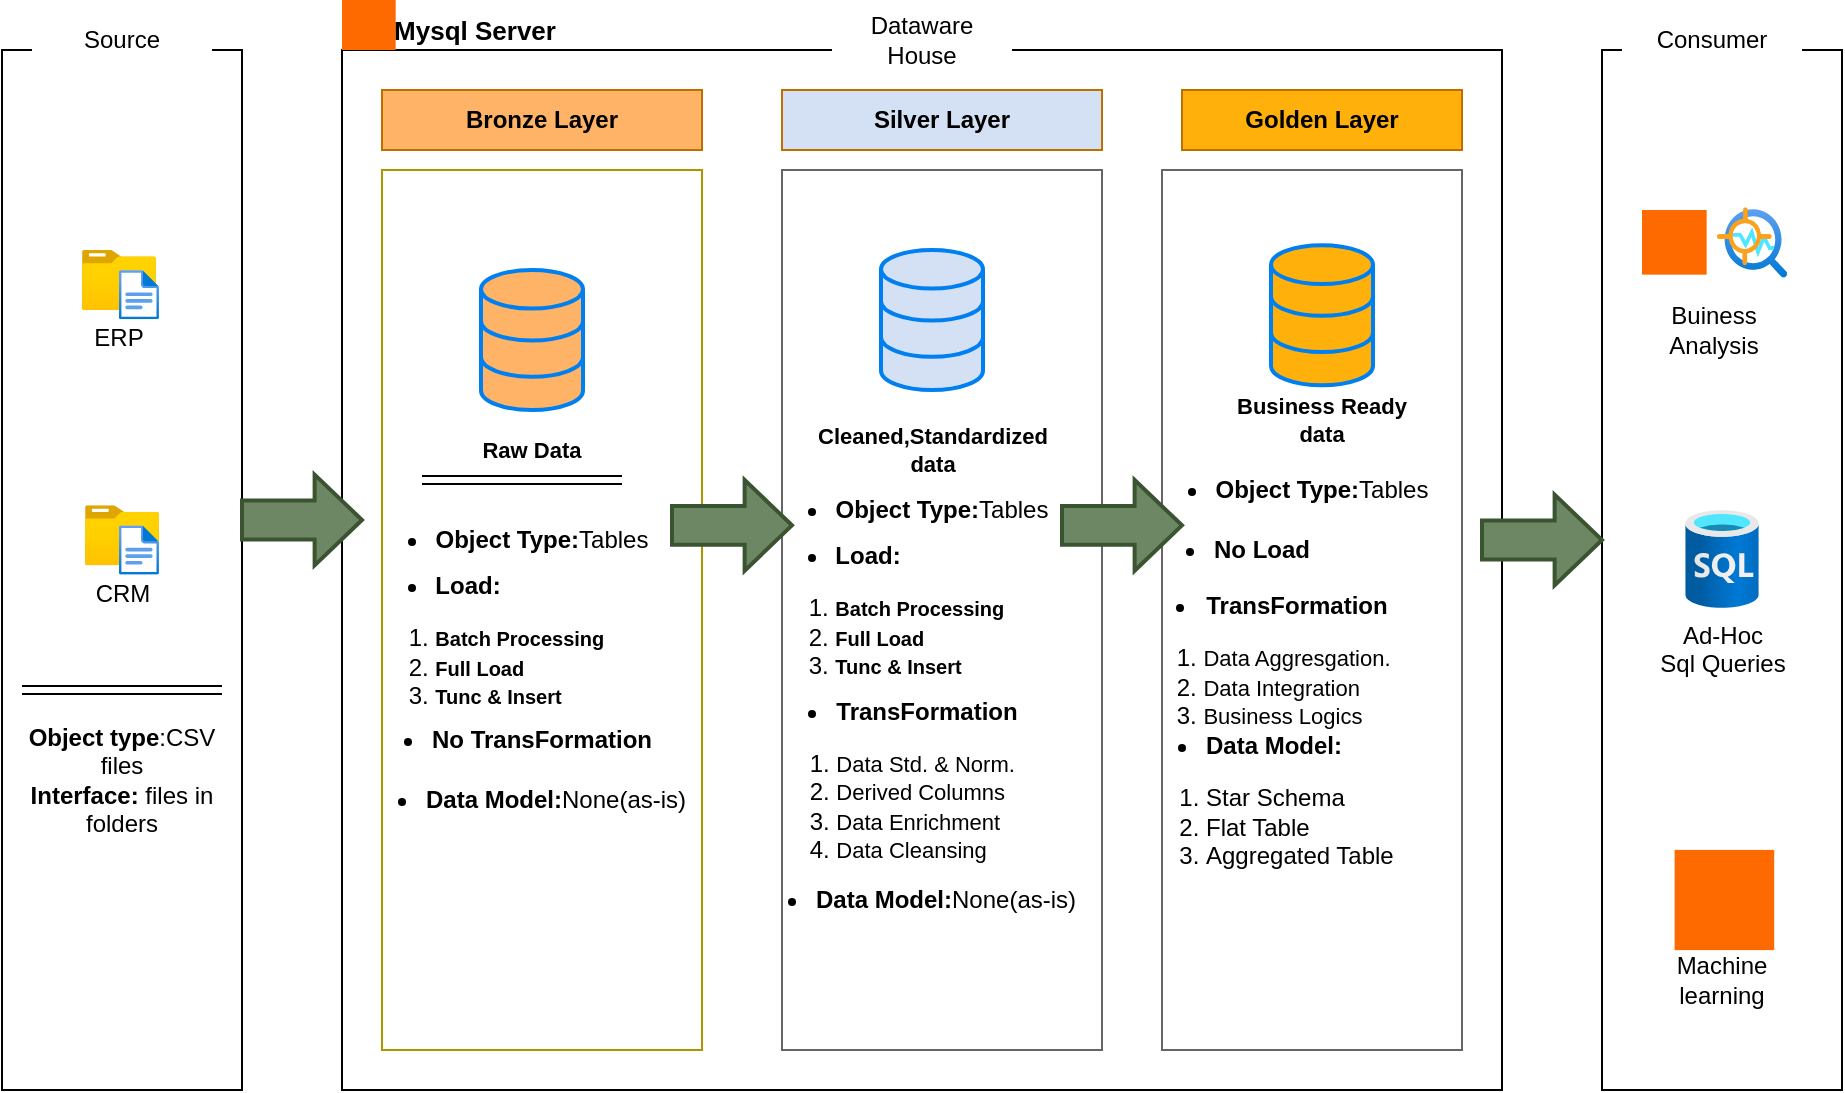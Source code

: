 <mxfile version="28.0.6">
  <diagram name="Page-1" id="IblqqW6ehxG3_15kW-2k">
    <mxGraphModel dx="1042" dy="626" grid="1" gridSize="10" guides="1" tooltips="1" connect="1" arrows="1" fold="1" page="1" pageScale="1" pageWidth="850" pageHeight="1100" math="0" shadow="0">
      <root>
        <mxCell id="0" />
        <mxCell id="1" parent="0" />
        <mxCell id="WkAU_lrPhm98xwLYV3L1-1" value="" style="rounded=0;whiteSpace=wrap;html=1;" parent="1" vertex="1">
          <mxGeometry x="60" y="160" width="120" height="520" as="geometry" />
        </mxCell>
        <mxCell id="WkAU_lrPhm98xwLYV3L1-2" value="Source" style="text;html=1;align=center;verticalAlign=middle;whiteSpace=wrap;rounded=0;fillColor=default;" parent="1" vertex="1">
          <mxGeometry x="75" y="140" width="90" height="30" as="geometry" />
        </mxCell>
        <mxCell id="WkAU_lrPhm98xwLYV3L1-4" value="" style="rounded=0;whiteSpace=wrap;html=1;" parent="1" vertex="1">
          <mxGeometry x="230" y="160" width="580" height="520" as="geometry" />
        </mxCell>
        <mxCell id="WkAU_lrPhm98xwLYV3L1-5" value="Dataware House" style="text;html=1;align=center;verticalAlign=middle;whiteSpace=wrap;rounded=0;fillColor=default;" parent="1" vertex="1">
          <mxGeometry x="475" y="140" width="90" height="30" as="geometry" />
        </mxCell>
        <mxCell id="WkAU_lrPhm98xwLYV3L1-6" value="" style="rounded=0;whiteSpace=wrap;html=1;" parent="1" vertex="1">
          <mxGeometry x="860" y="160" width="120" height="520" as="geometry" />
        </mxCell>
        <mxCell id="WkAU_lrPhm98xwLYV3L1-7" value="Consumer" style="text;html=1;align=center;verticalAlign=middle;whiteSpace=wrap;rounded=0;fillColor=default;" parent="1" vertex="1">
          <mxGeometry x="870" y="140" width="90" height="30" as="geometry" />
        </mxCell>
        <mxCell id="WkAU_lrPhm98xwLYV3L1-8" value="Bronze Layer" style="rounded=0;whiteSpace=wrap;html=1;fillColor=#FFB366;fontColor=#000000;strokeColor=#BD7000;fillStyle=solid;fontStyle=1" parent="1" vertex="1">
          <mxGeometry x="250" y="180" width="160" height="30" as="geometry" />
        </mxCell>
        <mxCell id="WkAU_lrPhm98xwLYV3L1-9" value="" style="rounded=0;whiteSpace=wrap;html=1;fillStyle=solid;fillColor=#FFFFFF;fontColor=#000000;strokeColor=#B09500;labelBackgroundColor=none;" parent="1" vertex="1">
          <mxGeometry x="250" y="220" width="160" height="440" as="geometry" />
        </mxCell>
        <mxCell id="WkAU_lrPhm98xwLYV3L1-10" value="Silver&lt;font style=&quot;color: rgb(0, 0, 0);&quot;&gt;&amp;nbsp;Layer&lt;/font&gt;" style="rounded=0;whiteSpace=wrap;html=1;fillColor=#D4E1F5;fontColor=#000000;strokeColor=#BD7000;fillStyle=solid;fontStyle=1" parent="1" vertex="1">
          <mxGeometry x="450" y="180" width="160" height="30" as="geometry" />
        </mxCell>
        <mxCell id="WkAU_lrPhm98xwLYV3L1-11" value="" style="rounded=0;whiteSpace=wrap;html=1;fillStyle=solid;fillColor=#FFFFFF;fontColor=#333333;strokeColor=#666666;" parent="1" vertex="1">
          <mxGeometry x="450" y="220" width="160" height="440" as="geometry" />
        </mxCell>
        <mxCell id="WkAU_lrPhm98xwLYV3L1-12" value="Golden Layer" style="rounded=0;whiteSpace=wrap;html=1;fillColor=#FFB00A;fontColor=#000000;strokeColor=#BD7000;fillStyle=solid;fontStyle=1" parent="1" vertex="1">
          <mxGeometry x="650" y="180" width="140" height="30" as="geometry" />
        </mxCell>
        <mxCell id="WkAU_lrPhm98xwLYV3L1-13" value="" style="rounded=0;whiteSpace=wrap;html=1;fillStyle=solid;fillColor=#FFFFFF;fontColor=#000000;strokeColor=#666666;" parent="1" vertex="1">
          <mxGeometry x="640" y="220" width="150" height="440" as="geometry" />
        </mxCell>
        <mxCell id="WkAU_lrPhm98xwLYV3L1-19" value="" style="shape=link;html=1;rounded=0;" parent="1" edge="1">
          <mxGeometry width="100" relative="1" as="geometry">
            <mxPoint x="70" y="480" as="sourcePoint" />
            <mxPoint x="170" y="480" as="targetPoint" />
          </mxGeometry>
        </mxCell>
        <mxCell id="WkAU_lrPhm98xwLYV3L1-20" value="&lt;b&gt;Object type&lt;/b&gt;:CSV files&lt;div&gt;&lt;b&gt;Interface:&lt;/b&gt; files in folders&lt;/div&gt;" style="text;html=1;align=center;verticalAlign=middle;whiteSpace=wrap;rounded=0;" parent="1" vertex="1">
          <mxGeometry x="60" y="510" width="120" height="30" as="geometry" />
        </mxCell>
        <mxCell id="WkAU_lrPhm98xwLYV3L1-21" value="" style="html=1;verticalLabelPosition=bottom;align=center;labelBackgroundColor=#ffffff;verticalAlign=top;strokeWidth=2;strokeColor=#0080F0;shadow=0;dashed=0;shape=mxgraph.ios7.icons.data;fillColor=#FFB366;" parent="1" vertex="1">
          <mxGeometry x="299.5" y="270" width="51" height="70" as="geometry" />
        </mxCell>
        <mxCell id="WkAU_lrPhm98xwLYV3L1-22" value="" style="html=1;verticalLabelPosition=bottom;align=center;labelBackgroundColor=#ffffff;verticalAlign=top;strokeWidth=2;strokeColor=#0080F0;shadow=0;dashed=0;shape=mxgraph.ios7.icons.data;fillColor=#D4E1F5;" parent="1" vertex="1">
          <mxGeometry x="499.5" y="260" width="51" height="70" as="geometry" />
        </mxCell>
        <mxCell id="WkAU_lrPhm98xwLYV3L1-23" value="" style="html=1;verticalLabelPosition=bottom;align=center;labelBackgroundColor=#ffffff;verticalAlign=top;strokeWidth=2;strokeColor=#0080F0;shadow=0;dashed=0;shape=mxgraph.ios7.icons.data;fillColor=#FFB00A;" parent="1" vertex="1">
          <mxGeometry x="694.5" y="257.67" width="51" height="70" as="geometry" />
        </mxCell>
        <mxCell id="WkAU_lrPhm98xwLYV3L1-24" value="&lt;font style=&quot;color: rgb(0, 0, 0);&quot;&gt;Raw Data&lt;/font&gt;" style="text;html=1;align=center;verticalAlign=middle;whiteSpace=wrap;rounded=0;fontStyle=1;fontSize=11;" parent="1" vertex="1">
          <mxGeometry x="280" y="345" width="90" height="30" as="geometry" />
        </mxCell>
        <mxCell id="WkAU_lrPhm98xwLYV3L1-25" value="&lt;font&gt;Cleaned,Standardized data&lt;/font&gt;" style="text;html=1;align=center;verticalAlign=middle;whiteSpace=wrap;rounded=0;fontStyle=1;fontColor=#000000;fontSize=11;" parent="1" vertex="1">
          <mxGeometry x="469.75" y="345" width="110.5" height="30" as="geometry" />
        </mxCell>
        <mxCell id="WkAU_lrPhm98xwLYV3L1-26" value="&lt;font&gt;Business Ready data&lt;/font&gt;" style="text;html=1;align=center;verticalAlign=middle;whiteSpace=wrap;rounded=0;fontStyle=1;fontSize=11;fontColor=#000000;" parent="1" vertex="1">
          <mxGeometry x="675" y="330" width="90" height="30" as="geometry" />
        </mxCell>
        <mxCell id="WkAU_lrPhm98xwLYV3L1-27" value="" style="shape=mxgraph.arrows.arrow_right;html=1;verticalLabelPosition=bottom;verticalAlign=top;strokeWidth=2;strokeColor=#3A5431;fillColor=#6d8764;fontColor=#ffffff;" parent="1" vertex="1">
          <mxGeometry x="180" y="372.32" width="60" height="45.35" as="geometry" />
        </mxCell>
        <mxCell id="WkAU_lrPhm98xwLYV3L1-30" value="" style="shape=mxgraph.arrows.arrow_right;html=1;verticalLabelPosition=bottom;verticalAlign=top;strokeWidth=2;strokeColor=#3A5431;fillColor=#6d8764;fontColor=#ffffff;" parent="1" vertex="1">
          <mxGeometry x="395" y="375" width="60" height="45.35" as="geometry" />
        </mxCell>
        <mxCell id="WkAU_lrPhm98xwLYV3L1-31" value="" style="shape=mxgraph.arrows.arrow_right;html=1;verticalLabelPosition=bottom;verticalAlign=top;strokeWidth=2;strokeColor=#3A5431;fillColor=#6d8764;fontColor=#ffffff;" parent="1" vertex="1">
          <mxGeometry x="590" y="375" width="60" height="45.35" as="geometry" />
        </mxCell>
        <mxCell id="WkAU_lrPhm98xwLYV3L1-32" value="" style="shape=mxgraph.arrows.arrow_right;html=1;verticalLabelPosition=bottom;verticalAlign=top;strokeWidth=2;strokeColor=#3A5431;fillColor=#6d8764;fontColor=#ffffff;" parent="1" vertex="1">
          <mxGeometry x="800" y="382.33" width="60" height="45.35" as="geometry" />
        </mxCell>
        <mxCell id="WkAU_lrPhm98xwLYV3L1-33" value="" style="shape=link;html=1;rounded=0;strokeColor=#000000;" parent="1" edge="1">
          <mxGeometry width="100" relative="1" as="geometry">
            <mxPoint x="270" y="375" as="sourcePoint" />
            <mxPoint x="370" y="375" as="targetPoint" />
            <Array as="points" />
          </mxGeometry>
        </mxCell>
        <mxCell id="WkAU_lrPhm98xwLYV3L1-46" value="&lt;ul&gt;&lt;li&gt;&lt;font style=&quot;&quot;&gt;&lt;b&gt;&lt;font style=&quot;&quot;&gt;Object Type:&lt;/font&gt;&lt;/b&gt;Tables&lt;/font&gt;&lt;/li&gt;&lt;/ul&gt;" style="text;html=1;align=center;verticalAlign=middle;whiteSpace=wrap;rounded=0;fontColor=#000000;" parent="1" vertex="1">
          <mxGeometry x="230" y="390" width="160" height="30" as="geometry" />
        </mxCell>
        <mxCell id="WkAU_lrPhm98xwLYV3L1-49" value="&lt;ul&gt;&lt;li&gt;&lt;font style=&quot;&quot;&gt;&lt;b&gt;&lt;font style=&quot;color: rgb(0, 0, 0);&quot;&gt;&lt;font&gt;Load&lt;/font&gt;:&lt;span style=&quot;white-space: pre;&quot;&gt;&#x9;&lt;/span&gt;&lt;span style=&quot;white-space: pre;&quot;&gt;&#x9;&lt;/span&gt;&lt;span style=&quot;white-space: pre;&quot;&gt;&#x9;&lt;/span&gt;&lt;/font&gt;&lt;/b&gt;&lt;/font&gt;&lt;/li&gt;&lt;/ul&gt;&lt;ol&gt;&lt;li style=&quot;text-align: left;&quot;&gt;&lt;b style=&quot;background-color: transparent;&quot;&gt;&lt;font style=&quot;font-size: 10px; color: rgb(0, 0, 0);&quot;&gt;Batch Processing&amp;nbsp;&lt;/font&gt;&lt;/b&gt;&lt;/li&gt;&lt;li style=&quot;text-align: left;&quot;&gt;&lt;b style=&quot;background-color: transparent;&quot;&gt;&lt;font style=&quot;font-size: 10px; color: rgb(0, 0, 0);&quot;&gt;Full Load&lt;/font&gt;&lt;/b&gt;&lt;/li&gt;&lt;li style=&quot;text-align: left;&quot;&gt;&lt;b style=&quot;background-color: transparent;&quot;&gt;&lt;font style=&quot;font-size: 10px; color: rgb(0, 0, 0);&quot;&gt;Tunc &amp;amp; Insert&lt;/font&gt;&lt;/b&gt;&lt;/li&gt;&lt;/ol&gt;" style="text;html=1;align=center;verticalAlign=middle;whiteSpace=wrap;rounded=0;fontColor=#000000;" parent="1" vertex="1">
          <mxGeometry x="230" y="440" width="160" height="30" as="geometry" />
        </mxCell>
        <mxCell id="WkAU_lrPhm98xwLYV3L1-50" value="&lt;ul&gt;&lt;li&gt;&lt;font style=&quot;color: rgb(0, 0, 0);&quot;&gt;&lt;b&gt;No TransFormation&lt;/b&gt;&lt;/font&gt;&lt;/li&gt;&lt;/ul&gt;" style="text;html=1;align=center;verticalAlign=middle;whiteSpace=wrap;rounded=0;fontColor=#000000;" parent="1" vertex="1">
          <mxGeometry x="230" y="490" width="160" height="30" as="geometry" />
        </mxCell>
        <mxCell id="WkAU_lrPhm98xwLYV3L1-51" value="&lt;ul&gt;&lt;li&gt;&lt;font style=&quot;&quot;&gt;&lt;font style=&quot;&quot;&gt;&lt;b&gt;Data Model:&lt;/b&gt;None(as-is)&lt;/font&gt;&lt;/font&gt;&lt;/li&gt;&lt;/ul&gt;" style="text;html=1;align=left;verticalAlign=middle;whiteSpace=wrap;rounded=0;fontColor=#000000;" parent="1" vertex="1">
          <mxGeometry x="230" y="520" width="180" height="30" as="geometry" />
        </mxCell>
        <mxCell id="WkAU_lrPhm98xwLYV3L1-59" value="&lt;ul&gt;&lt;li&gt;&lt;font style=&quot;&quot;&gt;&lt;font style=&quot;&quot;&gt;&lt;b&gt;Data Model:&lt;/b&gt;None(as-is)&lt;/font&gt;&lt;/font&gt;&lt;/li&gt;&lt;/ul&gt;" style="text;html=1;align=left;verticalAlign=middle;whiteSpace=wrap;rounded=0;fontColor=#000000;" parent="1" vertex="1">
          <mxGeometry x="425" y="570" width="180" height="30" as="geometry" />
        </mxCell>
        <mxCell id="WkAU_lrPhm98xwLYV3L1-60" value="&lt;ul&gt;&lt;li&gt;&lt;font style=&quot;&quot;&gt;&lt;b&gt;&lt;font style=&quot;&quot;&gt;Object Type:&lt;/font&gt;&lt;/b&gt;Tables&lt;/font&gt;&lt;/li&gt;&lt;/ul&gt;" style="text;html=1;align=center;verticalAlign=middle;whiteSpace=wrap;rounded=0;fontColor=#000000;" parent="1" vertex="1">
          <mxGeometry x="430" y="375" width="160" height="30" as="geometry" />
        </mxCell>
        <mxCell id="WkAU_lrPhm98xwLYV3L1-62" value="&lt;ul&gt;&lt;li&gt;&lt;font style=&quot;color: rgb(0, 0, 0);&quot;&gt;&lt;b&gt;TransFormation&lt;/b&gt;&lt;/font&gt;&lt;/li&gt;&lt;/ul&gt;&lt;ol&gt;&lt;li style=&quot;text-align: left;&quot;&gt;&lt;font style=&quot;font-size: 11px;&quot; color=&quot;#000000&quot;&gt;Data Std. &amp;amp; Norm.&lt;/font&gt;&lt;/li&gt;&lt;li style=&quot;text-align: left;&quot;&gt;&lt;font style=&quot;font-size: 11px;&quot; color=&quot;#000000&quot;&gt;Derived Columns&lt;/font&gt;&lt;/li&gt;&lt;li style=&quot;text-align: left;&quot;&gt;&lt;font style=&quot;font-size: 11px;&quot; color=&quot;#000000&quot;&gt;Data Enrichment&lt;/font&gt;&lt;/li&gt;&lt;li style=&quot;text-align: left;&quot;&gt;&lt;font style=&quot;font-size: 11px;&quot; color=&quot;#000000&quot;&gt;Data Cleansing&lt;/font&gt;&lt;/li&gt;&lt;/ol&gt;" style="text;html=1;align=center;verticalAlign=middle;whiteSpace=wrap;rounded=0;fontColor=#000000;" parent="1" vertex="1">
          <mxGeometry x="425" y="520" width="155" height="10" as="geometry" />
        </mxCell>
        <mxCell id="WkAU_lrPhm98xwLYV3L1-69" value="&lt;ul&gt;&lt;li&gt;&lt;font style=&quot;&quot;&gt;&lt;b&gt;&lt;font style=&quot;color: rgb(0, 0, 0);&quot;&gt;&lt;font&gt;Load&lt;/font&gt;:&lt;span style=&quot;white-space: pre;&quot;&gt;&#x9;&lt;/span&gt;&lt;span style=&quot;white-space: pre;&quot;&gt;&#x9;&lt;/span&gt;&lt;span style=&quot;white-space: pre;&quot;&gt;&#x9;&lt;/span&gt;&lt;/font&gt;&lt;/b&gt;&lt;/font&gt;&lt;/li&gt;&lt;/ul&gt;&lt;ol&gt;&lt;li style=&quot;text-align: left;&quot;&gt;&lt;b style=&quot;background-color: transparent;&quot;&gt;&lt;font style=&quot;font-size: 10px; color: rgb(0, 0, 0);&quot;&gt;Batch Processing&amp;nbsp;&lt;/font&gt;&lt;/b&gt;&lt;/li&gt;&lt;li style=&quot;text-align: left;&quot;&gt;&lt;b style=&quot;background-color: transparent;&quot;&gt;&lt;font style=&quot;font-size: 10px; color: rgb(0, 0, 0);&quot;&gt;Full Load&lt;/font&gt;&lt;/b&gt;&lt;/li&gt;&lt;li style=&quot;text-align: left;&quot;&gt;&lt;b style=&quot;background-color: transparent;&quot;&gt;&lt;font style=&quot;font-size: 10px; color: rgb(0, 0, 0);&quot;&gt;Tunc &amp;amp; Insert&lt;/font&gt;&lt;/b&gt;&lt;/li&gt;&lt;/ol&gt;" style="text;html=1;align=center;verticalAlign=middle;whiteSpace=wrap;rounded=0;fontColor=#000000;" parent="1" vertex="1">
          <mxGeometry x="430" y="425" width="160" height="30" as="geometry" />
        </mxCell>
        <mxCell id="WkAU_lrPhm98xwLYV3L1-70" value="&lt;ul&gt;&lt;li&gt;&lt;font style=&quot;&quot;&gt;&lt;b&gt;&lt;font style=&quot;&quot;&gt;Object Type:&lt;/font&gt;&lt;/b&gt;Tables&lt;/font&gt;&lt;/li&gt;&lt;/ul&gt;" style="text;html=1;align=center;verticalAlign=middle;whiteSpace=wrap;rounded=0;fontColor=#000000;" parent="1" vertex="1">
          <mxGeometry x="620" y="364.65" width="160" height="30" as="geometry" />
        </mxCell>
        <mxCell id="WkAU_lrPhm98xwLYV3L1-71" value="&lt;ul&gt;&lt;li&gt;&lt;font style=&quot;color: rgb(0, 0, 0);&quot;&gt;&lt;b&gt;No Load&lt;/b&gt;&lt;/font&gt;&lt;/li&gt;&lt;/ul&gt;" style="text;html=1;align=center;verticalAlign=middle;whiteSpace=wrap;rounded=0;fontColor=#000000;" parent="1" vertex="1">
          <mxGeometry x="590" y="395" width="160" height="30" as="geometry" />
        </mxCell>
        <mxCell id="WkAU_lrPhm98xwLYV3L1-72" value="&lt;ul&gt;&lt;li&gt;&lt;font style=&quot;color: rgb(0, 0, 0);&quot;&gt;&lt;b&gt;TransFormation&lt;/b&gt;&lt;/font&gt;&lt;/li&gt;&lt;/ul&gt;&lt;ol&gt;&lt;li style=&quot;text-align: left;&quot;&gt;&lt;font style=&quot;font-size: 11px;&quot; color=&quot;#000000&quot;&gt;Data Aggresgation.&lt;/font&gt;&lt;/li&gt;&lt;li style=&quot;text-align: left;&quot;&gt;&lt;font style=&quot;font-size: 11px;&quot; color=&quot;#000000&quot;&gt;Data Integration&lt;/font&gt;&lt;/li&gt;&lt;li style=&quot;text-align: left;&quot;&gt;&lt;font color=&quot;#000000&quot;&gt;&lt;span style=&quot;font-size: 11px;&quot;&gt;Business Logics&lt;/span&gt;&lt;/font&gt;&lt;/li&gt;&lt;/ol&gt;" style="text;html=1;align=center;verticalAlign=middle;whiteSpace=wrap;rounded=0;fontColor=#000000;" parent="1" vertex="1">
          <mxGeometry x="610" y="460" width="155" height="10" as="geometry" />
        </mxCell>
        <mxCell id="WkAU_lrPhm98xwLYV3L1-73" value="&lt;ul&gt;&lt;li&gt;&lt;font style=&quot;&quot;&gt;&lt;font style=&quot;&quot;&gt;&lt;b&gt;Data Model:&lt;/b&gt;&lt;/font&gt;&lt;/font&gt;&lt;/li&gt;&lt;/ul&gt;&lt;ol&gt;&lt;li&gt;&lt;span style=&quot;background-color: transparent;&quot;&gt;&lt;font style=&quot;color: light-dark(rgb(0, 0, 0), rgb(0, 0, 0));&quot;&gt;Star Schema&amp;nbsp;&lt;/font&gt;&lt;/span&gt;&lt;/li&gt;&lt;li&gt;&lt;font style=&quot;&quot;&gt;&lt;font style=&quot;&quot;&gt;Flat Table&lt;/font&gt;&lt;/font&gt;&lt;/li&gt;&lt;li&gt;&lt;font style=&quot;&quot;&gt;&lt;font style=&quot;&quot;&gt;Aggregated Table&lt;/font&gt;&lt;/font&gt;&lt;/li&gt;&lt;/ol&gt;" style="text;html=1;align=left;verticalAlign=middle;whiteSpace=wrap;rounded=0;fontColor=#000000;" parent="1" vertex="1">
          <mxGeometry x="620" y="520" width="180" height="30" as="geometry" />
        </mxCell>
        <mxCell id="WkAU_lrPhm98xwLYV3L1-74" value="" style="points=[];aspect=fixed;html=1;align=center;shadow=0;dashed=0;fillColor=#FF6A00;strokeColor=none;shape=mxgraph.alibaba_cloud.nlp-sa_sentiment_analysis;" parent="1" vertex="1">
          <mxGeometry x="880" y="240" width="32.33" height="32.33" as="geometry" />
        </mxCell>
        <mxCell id="WkAU_lrPhm98xwLYV3L1-75" value="" style="image;aspect=fixed;html=1;points=[];align=center;fontSize=12;image=img/lib/azure2/ai_machine_learning/Anomaly_Detector.svg;" parent="1" vertex="1">
          <mxGeometry x="917.37" y="238.59" width="35.15" height="35.15" as="geometry" />
        </mxCell>
        <mxCell id="WkAU_lrPhm98xwLYV3L1-76" value="" style="points=[];aspect=fixed;html=1;align=center;shadow=0;dashed=0;fillColor=#FF6A00;strokeColor=none;shape=mxgraph.alibaba_cloud.machine_learning;" parent="1" vertex="1">
          <mxGeometry x="896.3" y="559.95" width="49.8" height="50.1" as="geometry" />
        </mxCell>
        <mxCell id="WkAU_lrPhm98xwLYV3L1-77" value="Buiness Analysis" style="text;html=1;align=center;verticalAlign=middle;whiteSpace=wrap;rounded=0;" parent="1" vertex="1">
          <mxGeometry x="886.1" y="285.35" width="60" height="30" as="geometry" />
        </mxCell>
        <mxCell id="WkAU_lrPhm98xwLYV3L1-78" value="Machine learning" style="text;html=1;align=center;verticalAlign=middle;whiteSpace=wrap;rounded=0;" parent="1" vertex="1">
          <mxGeometry x="890" y="610.05" width="60" height="30" as="geometry" />
        </mxCell>
        <mxCell id="WkAU_lrPhm98xwLYV3L1-79" value="Ad-Hoc&lt;div&gt;Sql Queries&lt;/div&gt;" style="image;aspect=fixed;html=1;points=[];align=center;fontSize=12;image=img/lib/azure2/databases/SQL_Database.svg;" parent="1" vertex="1">
          <mxGeometry x="901.63" y="390" width="36.75" height="49" as="geometry" />
        </mxCell>
        <mxCell id="WkAU_lrPhm98xwLYV3L1-84" value="CRM" style="image;aspect=fixed;html=1;points=[];align=center;fontSize=12;image=img/lib/azure2/general/Folder_Blank.svg;" parent="1" vertex="1">
          <mxGeometry x="101.52" y="387.67" width="36.96" height="30" as="geometry" />
        </mxCell>
        <mxCell id="WkAU_lrPhm98xwLYV3L1-85" value="" style="image;aspect=fixed;html=1;points=[];align=center;fontSize=12;image=img/lib/azure2/general/File.svg;" parent="1" vertex="1">
          <mxGeometry x="118.48" y="397.67" width="20" height="24.65" as="geometry" />
        </mxCell>
        <mxCell id="WkAU_lrPhm98xwLYV3L1-86" value="ERP" style="image;aspect=fixed;html=1;points=[];align=center;fontSize=12;image=img/lib/azure2/general/Folder_Blank.svg;" parent="1" vertex="1">
          <mxGeometry x="100" y="260" width="36.96" height="30" as="geometry" />
        </mxCell>
        <mxCell id="WkAU_lrPhm98xwLYV3L1-87" value="" style="image;aspect=fixed;html=1;points=[];align=center;fontSize=12;image=img/lib/azure2/general/File.svg;" parent="1" vertex="1">
          <mxGeometry x="118.48" y="270" width="20" height="24.65" as="geometry" />
        </mxCell>
        <mxCell id="WkAU_lrPhm98xwLYV3L1-88" value="" style="points=[];aspect=fixed;html=1;align=center;shadow=0;dashed=0;fillColor=#FF6A00;strokeColor=none;shape=mxgraph.alibaba_cloud.mysql;" parent="1" vertex="1">
          <mxGeometry x="230" y="135" width="26.83" height="25" as="geometry" />
        </mxCell>
        <mxCell id="WkAU_lrPhm98xwLYV3L1-89" value="Mysql Server" style="text;html=1;align=center;verticalAlign=middle;whiteSpace=wrap;rounded=0;fontStyle=1;fontSize=13;" parent="1" vertex="1">
          <mxGeometry x="250.0" y="135" width="93.17" height="30" as="geometry" />
        </mxCell>
      </root>
    </mxGraphModel>
  </diagram>
</mxfile>
